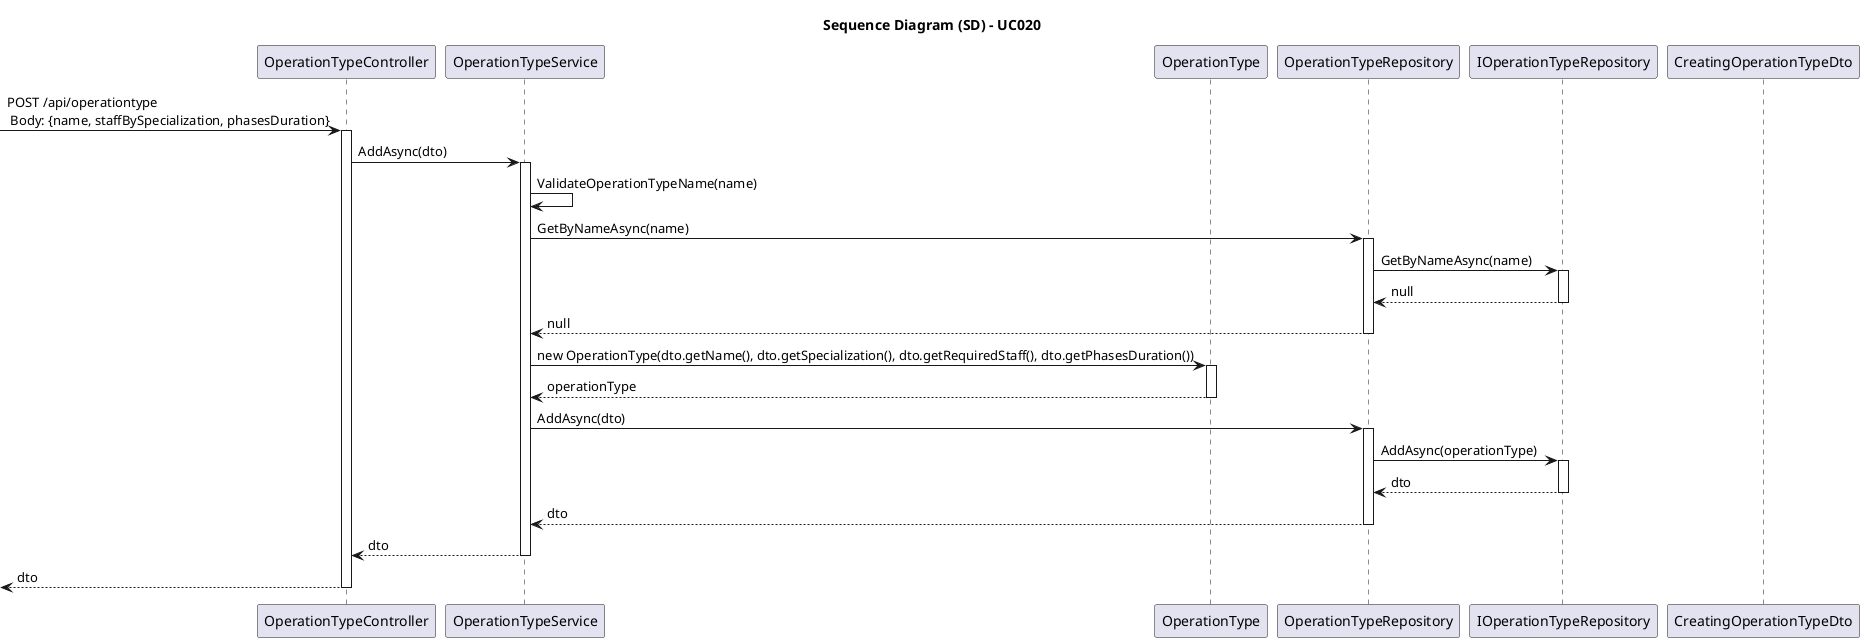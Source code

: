 @startuml uc020-sequence-diagram

skinparam packageStyle rectangle
skinparam shadowing false
skinparam linetype polyline
skinparam classAttributeIconSize 0

title Sequence Diagram (SD) - UC020

participant "OperationTypeController" as Controller
participant "OperationTypeService" as Service
participant "OperationType" as Domain
participant "OperationTypeRepository" as Repository
participant "IOperationTypeRepository" as IRepo
participant "CreatingOperationTypeDto" as Dto

-> Controller: POST /api/operationtype \n Body: {name, staffBySpecialization, phasesDuration}

activate Controller

    Controller -> Service: AddAsync(dto)

    activate Service

        Service -> Service: ValidateOperationTypeName(name)

        Service -> Repository: GetByNameAsync(name)

        activate Repository

            Repository -> IRepo: GetByNameAsync(name)
            
            activate IRepo

                IRepo --> Repository: null

            deactivate IRepo

            Repository --> Service: null

        deactivate Repository

        Service -> Domain: new OperationType(dto.getName(), dto.getSpecialization(), dto.getRequiredStaff(), dto.getPhasesDuration())

        activate Domain

            Domain --> Service: operationType

        deactivate Domain

        Service -> Repository: AddAsync(dto)

        activate Repository

            Repository -> IRepo: AddAsync(operationType)

            activate IRepo

                IRepo --> Repository: dto

            deactivate IRepo

            Repository --> Service: dto

        deactivate Repository

        Service --> Controller: dto

    deactivate Service

    <-- Controller : dto

deactivate Controller

@enduml
